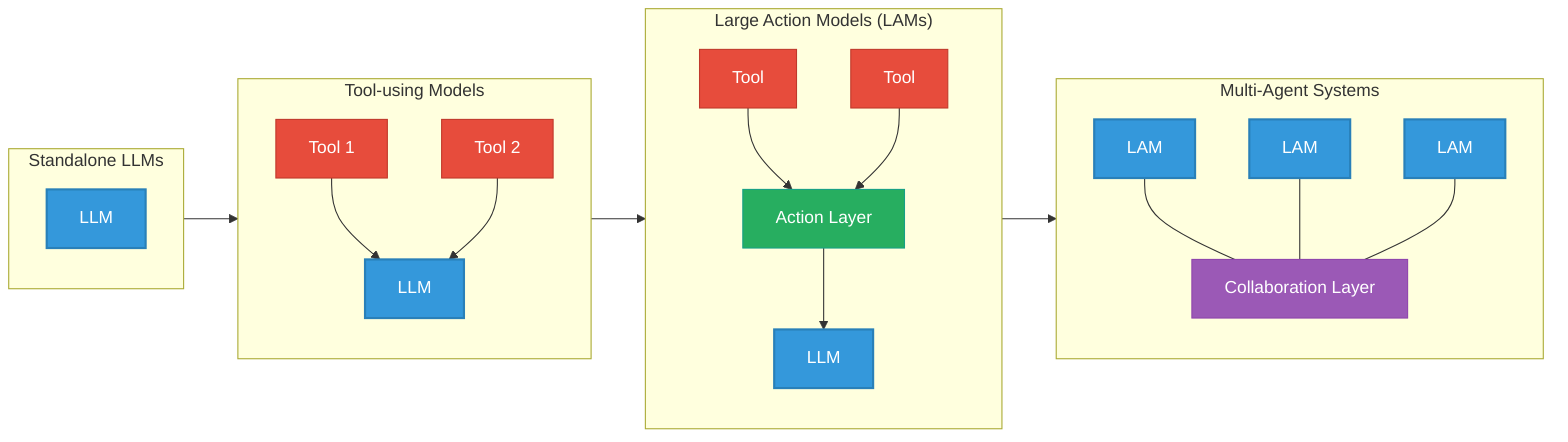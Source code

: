 flowchart LR
    subgraph SL["Standalone LLMs"]
        direction TB
        LLM["LLM"]:::llmNode
    end
    
    subgraph TM["Tool-using Models"]
        direction TB
        T1["Tool 1"]:::toolNode --> TLLM["LLM"]:::llmNode
        T2["Tool 2"]:::toolNode --> TLLM
    end
    
    subgraph LA["Large Action Models (LAMs)"]
        direction TB
        LT1["Tool"]:::toolNode --> AL["Action Layer"]:::actionNode
        LT2["Tool"]:::toolNode --> AL
        AL --> LLLM["LLM"]:::llmNode
    end
    
    subgraph MAS["Multi-Agent Systems"]
        direction TB
        LAM1["LAM"]:::llmNode --- CL["Collaboration Layer"]:::colNode
        LAM2["LAM"]:::llmNode --- CL
        LAM3["LAM"]:::llmNode --- CL
    end
    
    SL --> TM
    TM --> LA
    LA --> MAS
    
    
    classDef llmNode fill:#3498db,color:white,stroke:#2980b9,stroke-width:2px
    classDef toolNode fill:#e74c3c,color:white,stroke:#c0392b,stroke-width:1px
    classDef actionNode fill:#27ae60,color:white,stroke:#16a085,stroke-width:1px
    classDef colNode fill:#9b59b6,color:white,stroke:#8e44ad,stroke-width:1px
    classDef capBasic fill:#3498db,color:white,width:50px
    classDef capEnhanced fill:#3498db,color:white,width:100px
    classDef capAdvanced fill:#3498db,color:white,width:150px 
    classDef capEmergent fill:#3498db,color:white,width:200px